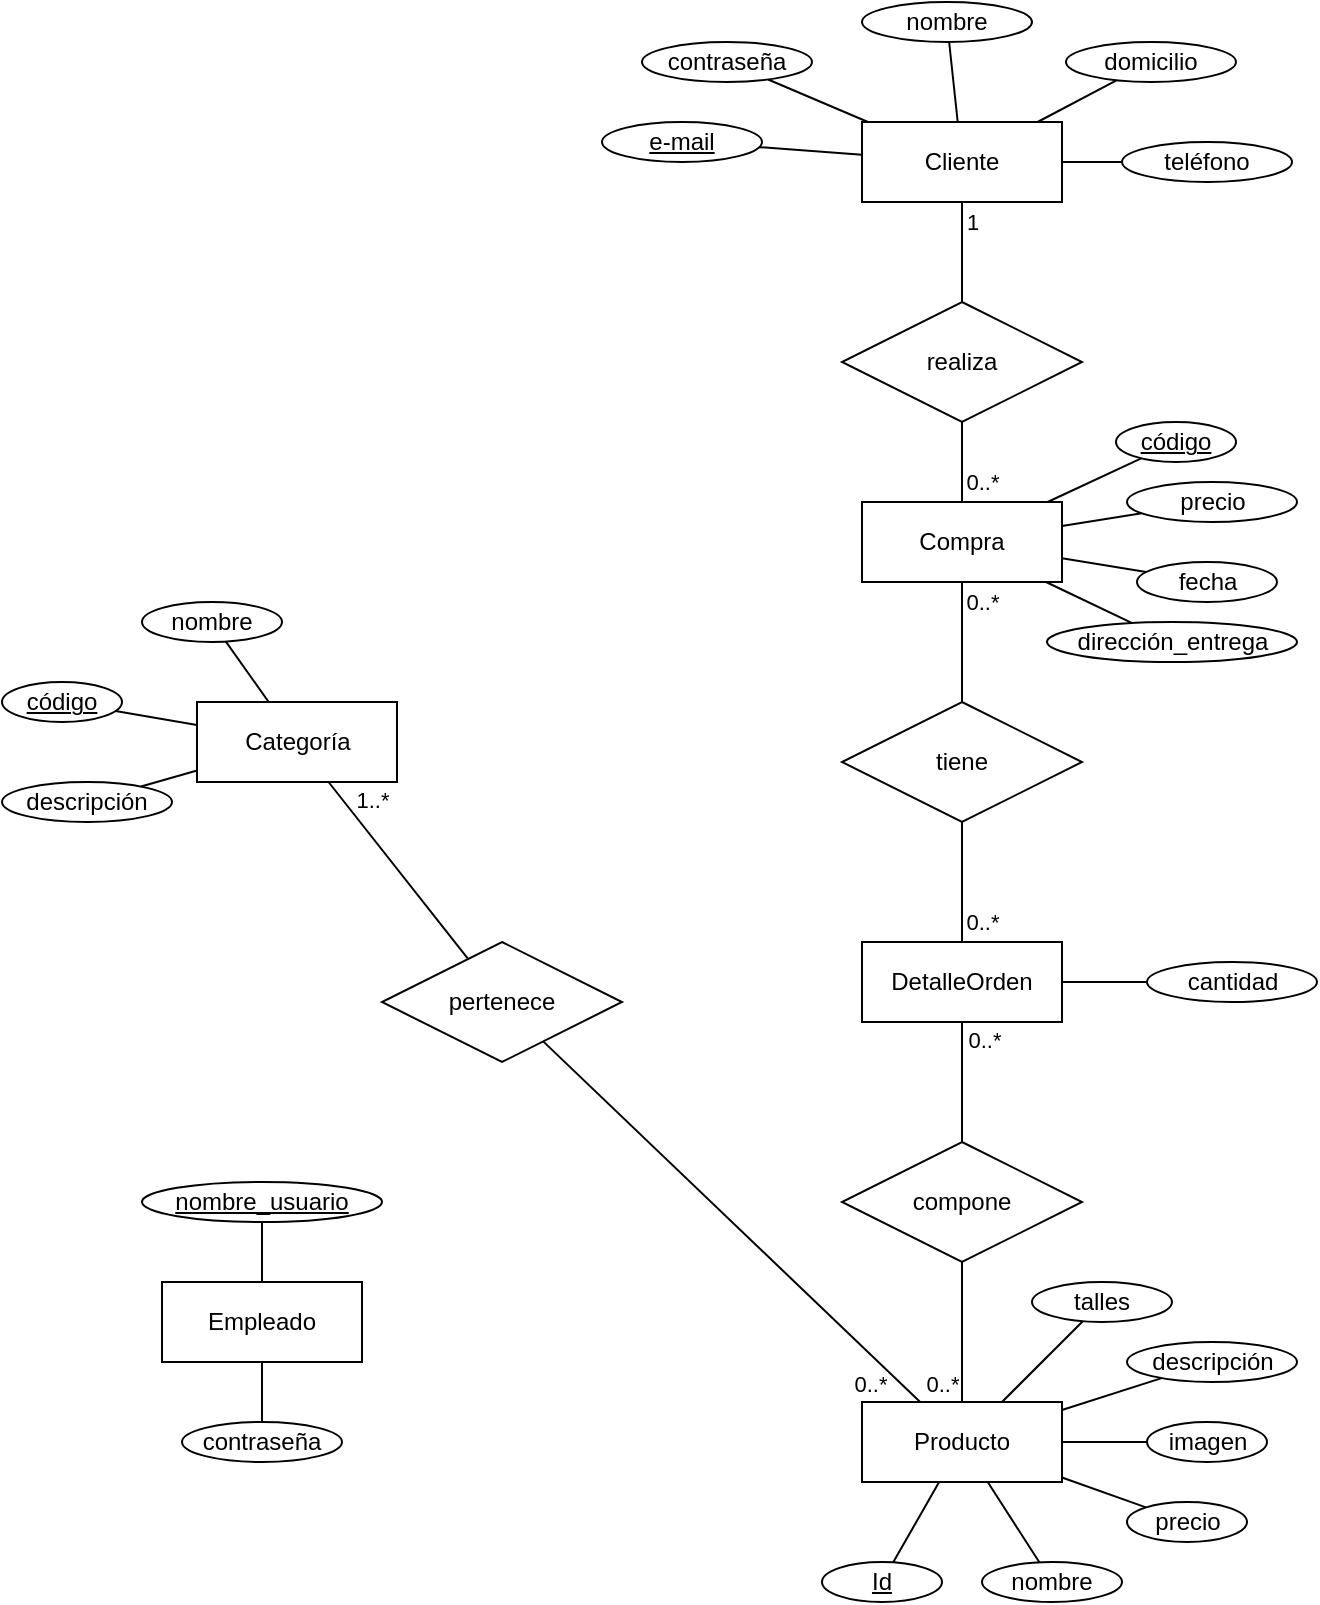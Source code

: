 <mxfile version="20.8.16" type="device"><diagram name="Página-1" id="z3A5JaBO9rYCEGJh1Tl1"><mxGraphModel dx="880" dy="1370" grid="1" gridSize="10" guides="1" tooltips="1" connect="1" arrows="1" fold="1" page="1" pageScale="1" pageWidth="1169" pageHeight="827" math="0" shadow="0"><root><mxCell id="0"/><mxCell id="1" parent="0"/><mxCell id="1HwWXAAX1jbUiVerOmUt-3" style="rounded=0;orthogonalLoop=1;jettySize=auto;html=1;endArrow=none;endFill=0;" parent="1" source="1HwWXAAX1jbUiVerOmUt-1" target="1HwWXAAX1jbUiVerOmUt-2" edge="1"><mxGeometry relative="1" as="geometry"/></mxCell><mxCell id="1HwWXAAX1jbUiVerOmUt-5" style="edgeStyle=none;rounded=0;orthogonalLoop=1;jettySize=auto;html=1;endArrow=none;endFill=0;" parent="1" source="1HwWXAAX1jbUiVerOmUt-1" target="1HwWXAAX1jbUiVerOmUt-4" edge="1"><mxGeometry relative="1" as="geometry"/></mxCell><mxCell id="1HwWXAAX1jbUiVerOmUt-7" style="edgeStyle=none;rounded=0;orthogonalLoop=1;jettySize=auto;html=1;endArrow=none;endFill=0;" parent="1" source="1HwWXAAX1jbUiVerOmUt-1" target="1HwWXAAX1jbUiVerOmUt-6" edge="1"><mxGeometry relative="1" as="geometry"/></mxCell><mxCell id="1HwWXAAX1jbUiVerOmUt-9" style="edgeStyle=none;rounded=0;orthogonalLoop=1;jettySize=auto;html=1;endArrow=none;endFill=0;" parent="1" source="1HwWXAAX1jbUiVerOmUt-1" target="1HwWXAAX1jbUiVerOmUt-8" edge="1"><mxGeometry relative="1" as="geometry"><mxPoint x="590" y="286.207" as="sourcePoint"/></mxGeometry></mxCell><mxCell id="1HwWXAAX1jbUiVerOmUt-11" style="edgeStyle=none;rounded=0;orthogonalLoop=1;jettySize=auto;html=1;endArrow=none;endFill=0;" parent="1" source="1HwWXAAX1jbUiVerOmUt-1" target="1HwWXAAX1jbUiVerOmUt-10" edge="1"><mxGeometry relative="1" as="geometry"><mxPoint x="590" y="300" as="sourcePoint"/></mxGeometry></mxCell><mxCell id="ZOINJwbiHAFRs6BYiB_9-16" style="edgeStyle=none;rounded=0;orthogonalLoop=1;jettySize=auto;html=1;endArrow=none;endFill=0;" parent="1" source="1HwWXAAX1jbUiVerOmUt-1" target="ZOINJwbiHAFRs6BYiB_9-15" edge="1"><mxGeometry relative="1" as="geometry"/></mxCell><mxCell id="1HwWXAAX1jbUiVerOmUt-1" value="Producto" style="whiteSpace=wrap;html=1;align=center;" parent="1" vertex="1"><mxGeometry x="440" y="240" width="100" height="40" as="geometry"/></mxCell><mxCell id="1HwWXAAX1jbUiVerOmUt-2" value="Id" style="ellipse;whiteSpace=wrap;html=1;align=center;fontStyle=4" parent="1" vertex="1"><mxGeometry x="420" y="320" width="60" height="20" as="geometry"/></mxCell><mxCell id="1HwWXAAX1jbUiVerOmUt-4" value="nombre" style="ellipse;whiteSpace=wrap;html=1;align=center;" parent="1" vertex="1"><mxGeometry x="500" y="320" width="70" height="20" as="geometry"/></mxCell><mxCell id="1HwWXAAX1jbUiVerOmUt-6" value="descripción" style="ellipse;whiteSpace=wrap;html=1;align=center;" parent="1" vertex="1"><mxGeometry x="572.5" y="210" width="85" height="20" as="geometry"/></mxCell><mxCell id="1HwWXAAX1jbUiVerOmUt-8" value="imagen" style="ellipse;whiteSpace=wrap;html=1;align=center;" parent="1" vertex="1"><mxGeometry x="582.5" y="250" width="60" height="20" as="geometry"/></mxCell><mxCell id="1HwWXAAX1jbUiVerOmUt-10" value="precio" style="ellipse;whiteSpace=wrap;html=1;align=center;" parent="1" vertex="1"><mxGeometry x="572.5" y="290" width="60" height="20" as="geometry"/></mxCell><mxCell id="1HwWXAAX1jbUiVerOmUt-40" style="edgeStyle=none;rounded=0;orthogonalLoop=1;jettySize=auto;html=1;endArrow=none;endFill=0;" parent="1" source="1HwWXAAX1jbUiVerOmUt-14" target="1HwWXAAX1jbUiVerOmUt-39" edge="1"><mxGeometry relative="1" as="geometry"/></mxCell><mxCell id="ZOINJwbiHAFRs6BYiB_9-3" style="rounded=0;orthogonalLoop=1;jettySize=auto;html=1;endArrow=none;endFill=0;" parent="1" source="1HwWXAAX1jbUiVerOmUt-14" target="ZOINJwbiHAFRs6BYiB_9-1" edge="1"><mxGeometry relative="1" as="geometry"/></mxCell><mxCell id="ZOINJwbiHAFRs6BYiB_9-4" style="edgeStyle=none;rounded=0;orthogonalLoop=1;jettySize=auto;html=1;endArrow=none;endFill=0;" parent="1" source="1HwWXAAX1jbUiVerOmUt-14" target="ZOINJwbiHAFRs6BYiB_9-2" edge="1"><mxGeometry relative="1" as="geometry"/></mxCell><mxCell id="1HwWXAAX1jbUiVerOmUt-14" value="Compra" style="whiteSpace=wrap;html=1;align=center;" parent="1" vertex="1"><mxGeometry x="440" y="-210" width="100" height="40" as="geometry"/></mxCell><mxCell id="1HwWXAAX1jbUiVerOmUt-16" style="edgeStyle=none;rounded=0;orthogonalLoop=1;jettySize=auto;html=1;endArrow=none;endFill=0;" parent="1" source="wb3ZQc2XkOf93rfrg2Ss-5" target="1HwWXAAX1jbUiVerOmUt-14" edge="1"><mxGeometry relative="1" as="geometry"><mxPoint x="490" y="-110" as="sourcePoint"/></mxGeometry></mxCell><mxCell id="1HwWXAAX1jbUiVerOmUt-18" value="0..*" style="edgeLabel;html=1;align=center;verticalAlign=middle;resizable=0;points=[];" parent="1HwWXAAX1jbUiVerOmUt-16" vertex="1" connectable="0"><mxGeometry x="0.683" relative="1" as="geometry"><mxPoint x="10" as="offset"/></mxGeometry></mxCell><mxCell id="1HwWXAAX1jbUiVerOmUt-17" style="edgeStyle=none;rounded=0;orthogonalLoop=1;jettySize=auto;html=1;endArrow=none;endFill=0;" parent="1" source="1HwWXAAX1jbUiVerOmUt-15" target="1HwWXAAX1jbUiVerOmUt-1" edge="1"><mxGeometry relative="1" as="geometry"/></mxCell><mxCell id="1HwWXAAX1jbUiVerOmUt-20" value="0..*" style="edgeLabel;html=1;align=center;verticalAlign=middle;resizable=0;points=[];" parent="1HwWXAAX1jbUiVerOmUt-17" vertex="1" connectable="0"><mxGeometry x="0.581" relative="1" as="geometry"><mxPoint x="-10" y="5" as="offset"/></mxGeometry></mxCell><mxCell id="wb3ZQc2XkOf93rfrg2Ss-4" style="rounded=0;orthogonalLoop=1;jettySize=auto;html=1;endArrow=none;endFill=0;" parent="1" source="1HwWXAAX1jbUiVerOmUt-15" target="wb3ZQc2XkOf93rfrg2Ss-1" edge="1"><mxGeometry relative="1" as="geometry"/></mxCell><mxCell id="wb3ZQc2XkOf93rfrg2Ss-7" value="0..*" style="edgeLabel;html=1;align=center;verticalAlign=middle;resizable=0;points=[];" parent="wb3ZQc2XkOf93rfrg2Ss-4" vertex="1" connectable="0"><mxGeometry x="0.671" y="-1" relative="1" as="geometry"><mxPoint x="10" y="-1" as="offset"/></mxGeometry></mxCell><mxCell id="1HwWXAAX1jbUiVerOmUt-15" value="compone" style="shape=rhombus;perimeter=rhombusPerimeter;whiteSpace=wrap;html=1;align=center;" parent="1" vertex="1"><mxGeometry x="430" y="110" width="120" height="60" as="geometry"/></mxCell><mxCell id="1HwWXAAX1jbUiVerOmUt-22" style="edgeStyle=none;rounded=0;orthogonalLoop=1;jettySize=auto;html=1;endArrow=none;endFill=0;" parent="1" source="1HwWXAAX1jbUiVerOmUt-21" target="1HwWXAAX1jbUiVerOmUt-14" edge="1"><mxGeometry relative="1" as="geometry"/></mxCell><mxCell id="1HwWXAAX1jbUiVerOmUt-21" value="código" style="ellipse;whiteSpace=wrap;html=1;align=center;fontStyle=4" parent="1" vertex="1"><mxGeometry x="567" y="-250" width="60" height="20" as="geometry"/></mxCell><mxCell id="1HwWXAAX1jbUiVerOmUt-34" style="edgeStyle=none;rounded=0;orthogonalLoop=1;jettySize=auto;html=1;endArrow=none;endFill=0;" parent="1" source="1HwWXAAX1jbUiVerOmUt-23" target="1HwWXAAX1jbUiVerOmUt-33" edge="1"><mxGeometry relative="1" as="geometry"/></mxCell><mxCell id="1HwWXAAX1jbUiVerOmUt-36" style="edgeStyle=none;rounded=0;orthogonalLoop=1;jettySize=auto;html=1;endArrow=none;endFill=0;" parent="1" source="1HwWXAAX1jbUiVerOmUt-23" target="1HwWXAAX1jbUiVerOmUt-35" edge="1"><mxGeometry relative="1" as="geometry"/></mxCell><mxCell id="1HwWXAAX1jbUiVerOmUt-38" style="edgeStyle=none;rounded=0;orthogonalLoop=1;jettySize=auto;html=1;endArrow=none;endFill=0;" parent="1" source="1HwWXAAX1jbUiVerOmUt-23" target="1HwWXAAX1jbUiVerOmUt-37" edge="1"><mxGeometry relative="1" as="geometry"/></mxCell><mxCell id="1HwWXAAX1jbUiVerOmUt-42" style="edgeStyle=none;rounded=0;orthogonalLoop=1;jettySize=auto;html=1;endArrow=none;endFill=0;" parent="1" source="1HwWXAAX1jbUiVerOmUt-23" target="1HwWXAAX1jbUiVerOmUt-41" edge="1"><mxGeometry relative="1" as="geometry"/></mxCell><mxCell id="1HwWXAAX1jbUiVerOmUt-23" value="Cliente" style="whiteSpace=wrap;html=1;align=center;" parent="1" vertex="1"><mxGeometry x="440" y="-400" width="100" height="40" as="geometry"/></mxCell><mxCell id="1HwWXAAX1jbUiVerOmUt-25" style="edgeStyle=none;rounded=0;orthogonalLoop=1;jettySize=auto;html=1;endArrow=none;endFill=0;" parent="1" source="1HwWXAAX1jbUiVerOmUt-24" target="1HwWXAAX1jbUiVerOmUt-14" edge="1"><mxGeometry relative="1" as="geometry"/></mxCell><mxCell id="1HwWXAAX1jbUiVerOmUt-27" value="0..*" style="edgeLabel;html=1;align=center;verticalAlign=middle;resizable=0;points=[];" parent="1HwWXAAX1jbUiVerOmUt-25" vertex="1" connectable="0"><mxGeometry x="0.753" y="1" relative="1" as="geometry"><mxPoint x="9" y="-5" as="offset"/></mxGeometry></mxCell><mxCell id="1HwWXAAX1jbUiVerOmUt-26" style="edgeStyle=none;rounded=0;orthogonalLoop=1;jettySize=auto;html=1;endArrow=none;endFill=0;" parent="1" source="1HwWXAAX1jbUiVerOmUt-24" target="1HwWXAAX1jbUiVerOmUt-23" edge="1"><mxGeometry relative="1" as="geometry"/></mxCell><mxCell id="1HwWXAAX1jbUiVerOmUt-28" value="1" style="edgeLabel;html=1;align=center;verticalAlign=middle;resizable=0;points=[];" parent="1HwWXAAX1jbUiVerOmUt-26" vertex="1" connectable="0"><mxGeometry x="0.342" y="-4" relative="1" as="geometry"><mxPoint x="1" y="-7" as="offset"/></mxGeometry></mxCell><mxCell id="1HwWXAAX1jbUiVerOmUt-24" value="realiza" style="shape=rhombus;perimeter=rhombusPerimeter;whiteSpace=wrap;html=1;align=center;" parent="1" vertex="1"><mxGeometry x="430" y="-310" width="120" height="60" as="geometry"/></mxCell><mxCell id="1HwWXAAX1jbUiVerOmUt-32" style="edgeStyle=none;rounded=0;orthogonalLoop=1;jettySize=auto;html=1;endArrow=none;endFill=0;" parent="1" source="1HwWXAAX1jbUiVerOmUt-31" target="1HwWXAAX1jbUiVerOmUt-23" edge="1"><mxGeometry relative="1" as="geometry"/></mxCell><mxCell id="1HwWXAAX1jbUiVerOmUt-31" value="e-mail" style="ellipse;whiteSpace=wrap;html=1;align=center;fontStyle=4" parent="1" vertex="1"><mxGeometry x="310" y="-400" width="80" height="20" as="geometry"/></mxCell><mxCell id="1HwWXAAX1jbUiVerOmUt-33" value="contraseña" style="ellipse;whiteSpace=wrap;html=1;align=center;fontStyle=0" parent="1" vertex="1"><mxGeometry x="330" y="-440" width="85" height="20" as="geometry"/></mxCell><mxCell id="1HwWXAAX1jbUiVerOmUt-35" value="nombre" style="ellipse;whiteSpace=wrap;html=1;align=center;fontStyle=0" parent="1" vertex="1"><mxGeometry x="440" y="-460" width="85" height="20" as="geometry"/></mxCell><mxCell id="1HwWXAAX1jbUiVerOmUt-37" value="domicilio" style="ellipse;whiteSpace=wrap;html=1;align=center;fontStyle=0" parent="1" vertex="1"><mxGeometry x="542" y="-440" width="85" height="20" as="geometry"/></mxCell><mxCell id="1HwWXAAX1jbUiVerOmUt-39" value="dirección_entrega" style="ellipse;whiteSpace=wrap;html=1;align=center;fontStyle=0" parent="1" vertex="1"><mxGeometry x="532.5" y="-150" width="125" height="20" as="geometry"/></mxCell><mxCell id="1HwWXAAX1jbUiVerOmUt-41" value="teléfono" style="ellipse;whiteSpace=wrap;html=1;align=center;fontStyle=0" parent="1" vertex="1"><mxGeometry x="570" y="-390" width="85" height="20" as="geometry"/></mxCell><mxCell id="1HwWXAAX1jbUiVerOmUt-50" style="edgeStyle=none;rounded=0;orthogonalLoop=1;jettySize=auto;html=1;endArrow=none;endFill=0;" parent="1" source="1HwWXAAX1jbUiVerOmUt-43" target="1HwWXAAX1jbUiVerOmUt-49" edge="1"><mxGeometry relative="1" as="geometry"/></mxCell><mxCell id="1HwWXAAX1jbUiVerOmUt-52" style="edgeStyle=none;rounded=0;orthogonalLoop=1;jettySize=auto;html=1;endArrow=none;endFill=0;" parent="1" source="1HwWXAAX1jbUiVerOmUt-43" target="1HwWXAAX1jbUiVerOmUt-51" edge="1"><mxGeometry relative="1" as="geometry"/></mxCell><mxCell id="1HwWXAAX1jbUiVerOmUt-43" value="Empleado" style="whiteSpace=wrap;html=1;align=center;" parent="1" vertex="1"><mxGeometry x="90" y="180" width="100" height="40" as="geometry"/></mxCell><mxCell id="1HwWXAAX1jbUiVerOmUt-49" value="nombre_usuario" style="ellipse;whiteSpace=wrap;html=1;align=center;fontStyle=4" parent="1" vertex="1"><mxGeometry x="80" y="130" width="120" height="20" as="geometry"/></mxCell><mxCell id="1HwWXAAX1jbUiVerOmUt-51" value="contraseña" style="ellipse;whiteSpace=wrap;html=1;align=center;fontStyle=0" parent="1" vertex="1"><mxGeometry x="100" y="250" width="80" height="20" as="geometry"/></mxCell><mxCell id="ZOINJwbiHAFRs6BYiB_9-1" value="precio" style="ellipse;whiteSpace=wrap;html=1;align=center;fontStyle=0" parent="1" vertex="1"><mxGeometry x="572.5" y="-220" width="85" height="20" as="geometry"/></mxCell><mxCell id="ZOINJwbiHAFRs6BYiB_9-2" value="fecha" style="ellipse;whiteSpace=wrap;html=1;align=center;fontStyle=0" parent="1" vertex="1"><mxGeometry x="577.5" y="-180" width="70" height="20" as="geometry"/></mxCell><mxCell id="ZOINJwbiHAFRs6BYiB_9-10" style="edgeStyle=none;rounded=0;orthogonalLoop=1;jettySize=auto;html=1;endArrow=none;endFill=0;" parent="1" source="ZOINJwbiHAFRs6BYiB_9-5" target="ZOINJwbiHAFRs6BYiB_9-9" edge="1"><mxGeometry relative="1" as="geometry"/></mxCell><mxCell id="ZOINJwbiHAFRs6BYiB_9-12" style="edgeStyle=none;rounded=0;orthogonalLoop=1;jettySize=auto;html=1;endArrow=none;endFill=0;" parent="1" source="ZOINJwbiHAFRs6BYiB_9-5" target="ZOINJwbiHAFRs6BYiB_9-11" edge="1"><mxGeometry relative="1" as="geometry"/></mxCell><mxCell id="ZOINJwbiHAFRs6BYiB_9-14" style="edgeStyle=none;rounded=0;orthogonalLoop=1;jettySize=auto;html=1;endArrow=none;endFill=0;" parent="1" source="ZOINJwbiHAFRs6BYiB_9-5" target="ZOINJwbiHAFRs6BYiB_9-13" edge="1"><mxGeometry relative="1" as="geometry"/></mxCell><mxCell id="ZOINJwbiHAFRs6BYiB_9-5" value="Categoría" style="whiteSpace=wrap;html=1;align=center;" parent="1" vertex="1"><mxGeometry x="107.5" y="-110" width="100" height="40" as="geometry"/></mxCell><mxCell id="ZOINJwbiHAFRs6BYiB_9-7" style="edgeStyle=none;rounded=0;orthogonalLoop=1;jettySize=auto;html=1;endArrow=none;endFill=0;" parent="1" source="ZOINJwbiHAFRs6BYiB_9-6" target="ZOINJwbiHAFRs6BYiB_9-5" edge="1"><mxGeometry relative="1" as="geometry"/></mxCell><mxCell id="ZOINJwbiHAFRs6BYiB_9-18" value="1..*" style="edgeLabel;html=1;align=center;verticalAlign=middle;resizable=0;points=[];" parent="ZOINJwbiHAFRs6BYiB_9-7" vertex="1" connectable="0"><mxGeometry x="0.74" y="-4" relative="1" as="geometry"><mxPoint x="9" as="offset"/></mxGeometry></mxCell><mxCell id="ZOINJwbiHAFRs6BYiB_9-8" style="edgeStyle=none;rounded=0;orthogonalLoop=1;jettySize=auto;html=1;endArrow=none;endFill=0;" parent="1" source="ZOINJwbiHAFRs6BYiB_9-6" target="1HwWXAAX1jbUiVerOmUt-1" edge="1"><mxGeometry relative="1" as="geometry"/></mxCell><mxCell id="ZOINJwbiHAFRs6BYiB_9-19" value="0..*" style="edgeLabel;html=1;align=center;verticalAlign=middle;resizable=0;points=[];" parent="ZOINJwbiHAFRs6BYiB_9-8" vertex="1" connectable="0"><mxGeometry x="0.88" y="-2" relative="1" as="geometry"><mxPoint x="-13" as="offset"/></mxGeometry></mxCell><mxCell id="ZOINJwbiHAFRs6BYiB_9-6" value="pertenece" style="shape=rhombus;perimeter=rhombusPerimeter;whiteSpace=wrap;html=1;align=center;" parent="1" vertex="1"><mxGeometry x="200" y="10" width="120" height="60" as="geometry"/></mxCell><mxCell id="ZOINJwbiHAFRs6BYiB_9-9" value="código" style="ellipse;whiteSpace=wrap;html=1;align=center;fontStyle=4" parent="1" vertex="1"><mxGeometry x="10" y="-120" width="60" height="20" as="geometry"/></mxCell><mxCell id="ZOINJwbiHAFRs6BYiB_9-11" value="nombre" style="ellipse;whiteSpace=wrap;html=1;align=center;" parent="1" vertex="1"><mxGeometry x="80" y="-160" width="70" height="20" as="geometry"/></mxCell><mxCell id="ZOINJwbiHAFRs6BYiB_9-13" value="descripción" style="ellipse;whiteSpace=wrap;html=1;align=center;" parent="1" vertex="1"><mxGeometry x="10" y="-70" width="85" height="20" as="geometry"/></mxCell><mxCell id="ZOINJwbiHAFRs6BYiB_9-15" value="talles" style="ellipse;whiteSpace=wrap;html=1;align=center;" parent="1" vertex="1"><mxGeometry x="525" y="180" width="70" height="20" as="geometry"/></mxCell><mxCell id="wb3ZQc2XkOf93rfrg2Ss-3" style="rounded=0;orthogonalLoop=1;jettySize=auto;html=1;endArrow=none;endFill=0;" parent="1" source="wb3ZQc2XkOf93rfrg2Ss-1" target="wb3ZQc2XkOf93rfrg2Ss-2" edge="1"><mxGeometry relative="1" as="geometry"/></mxCell><mxCell id="wb3ZQc2XkOf93rfrg2Ss-6" style="rounded=0;orthogonalLoop=1;jettySize=auto;html=1;endArrow=none;endFill=0;" parent="1" source="wb3ZQc2XkOf93rfrg2Ss-1" target="wb3ZQc2XkOf93rfrg2Ss-5" edge="1"><mxGeometry relative="1" as="geometry"/></mxCell><mxCell id="wb3ZQc2XkOf93rfrg2Ss-8" value="0..*" style="edgeLabel;html=1;align=center;verticalAlign=middle;resizable=0;points=[];" parent="wb3ZQc2XkOf93rfrg2Ss-6" vertex="1" connectable="0"><mxGeometry x="-0.358" y="-2" relative="1" as="geometry"><mxPoint x="8" y="9" as="offset"/></mxGeometry></mxCell><mxCell id="wb3ZQc2XkOf93rfrg2Ss-1" value="DetalleOrden" style="whiteSpace=wrap;html=1;align=center;" parent="1" vertex="1"><mxGeometry x="440" y="10" width="100" height="40" as="geometry"/></mxCell><mxCell id="wb3ZQc2XkOf93rfrg2Ss-2" value="cantidad" style="ellipse;whiteSpace=wrap;html=1;align=center;fontStyle=0" parent="1" vertex="1"><mxGeometry x="582.5" y="20" width="85" height="20" as="geometry"/></mxCell><mxCell id="wb3ZQc2XkOf93rfrg2Ss-5" value="tiene" style="shape=rhombus;perimeter=rhombusPerimeter;whiteSpace=wrap;html=1;align=center;" parent="1" vertex="1"><mxGeometry x="430" y="-110" width="120" height="60" as="geometry"/></mxCell></root></mxGraphModel></diagram></mxfile>